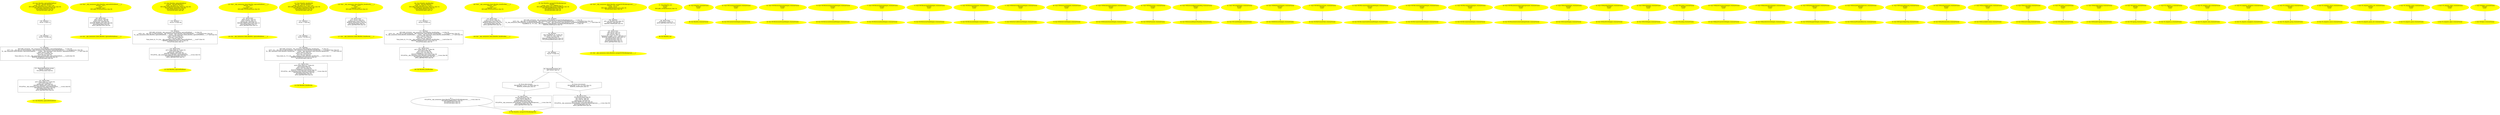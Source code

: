 digraph iCFG {
139 [label="139:  DeclStmt \n   *&i:int =5 [line 57]\n " shape="box"]
	

	 139 -> 138 ;
138 [label="138:  DeclStmt \n   *&x:int *=&i [line 58]\n " shape="box"]
	

	 138 -> 137 ;
137 [label="137:  DeclStmt \n   DECLARE_LOCALS(&__objc_anonymous_block_BlockVar_capturedNoNullDeref______5); [line 59]\n  n$37=_fun___objc_alloc_no_fail(sizeof(class __objc_anonymous_block_BlockVar_capturedNoNullDeref______5 ):unsigned long ) [line 59]\n  *&__objc_anonymous_block_BlockVar_capturedNoNullDeref______5:class __objc_anonymous_block_BlockVar_capturedNoNullDeref______5 =n$37 [line 59]\n  n$38=*&x:int * [line 59]\n  *n$37.x:int *=n$38 [line 59]\n  n$34=*&x:int * [line 59]\n  *&my_block:_fn_ (*)=(_fun___objc_anonymous_block_BlockVar_capturedNoNullDeref______5,n$34) [line 59]\n  REMOVE_TEMPS(n$37,n$38,n$34); [line 59]\n  NULLIFY(&x,false); [line 59]\n " shape="box"]
	

	 137 -> 133 ;
136 [label="136:  Return Stmt \n   n$35=*&x:int * [line 60]\n  n$36=*n$35:int  [line 60]\n  *&return:int =n$36 [line 60]\n  REMOVE_TEMPS(n$35,n$36); [line 60]\n  NULLIFY(&x,false); [line 60]\n  APPLY_ABSTRACTION; [line 60]\n " shape="box"]
	

	 136 -> 135 ;
135 [label="135: Exit __objc_anonymous_block_BlockVar_capturedNoNullDeref______5 \n  " color=yellow style=filled]
	

134 [label="134: Start __objc_anonymous_block_BlockVar_capturedNoNullDeref______5\nFormals:  x:int *\nLocals: \nCaptured:  x:int * \n   DECLARE_LOCALS(&return); [line 59]\n " color=yellow style=filled]
	

	 134 -> 136 ;
133 [label="133:  BinaryOperatorStmt: Assign \n   *&x:int *=0 [line 62]\n  NULLIFY(&x,false); [line 62]\n " shape="box"]
	

	 133 -> 132 ;
132 [label="132:  Return Stmt \n   n$32=*&my_block:_fn_ (*) [line 63]\n  n$33=n$32() [line 63]\n  *&return:int =n$33 [line 63]\n  REMOVE_TEMPS(n$32,n$33); [line 63]\n  NULLIFY(&__objc_anonymous_block_BlockVar_capturedNoNullDeref______5,true); [line 63]\n  NULLIFY(&my_block,false); [line 63]\n  NULLIFY(&i,false); [line 63]\n  APPLY_ABSTRACTION; [line 63]\n " shape="box"]
	

	 132 -> 131 ;
131 [label="131: Exit BlockVar_capturedNoNullDeref \n  " color=yellow style=filled]
	

130 [label="130: Start BlockVar_capturedNoNullDeref\nFormals:  self:class BlockVar *\nLocals:  my_block:_fn_ (*) x:int * i:int  \n   DECLARE_LOCALS(&return,&my_block,&x,&i); [line 56]\n  NULLIFY(&my_block,false); [line 56]\n  NULLIFY(&self,false); [line 56]\n  NULLIFY(&x,false); [line 56]\n " color=yellow style=filled]
	

	 130 -> 139 ;
129 [label="129:  DeclStmt \n   *&x:int *=0 [line 49]\n " shape="box"]
	

	 129 -> 128 ;
128 [label="128:  DeclStmt \n   DECLARE_LOCALS(&__objc_anonymous_block_BlockVar_capturedNullDeref______4); [line 50]\n  n$30=_fun___objc_alloc_no_fail(sizeof(class __objc_anonymous_block_BlockVar_capturedNullDeref______4 ):unsigned long ) [line 50]\n  *&__objc_anonymous_block_BlockVar_capturedNullDeref______4:class __objc_anonymous_block_BlockVar_capturedNullDeref______4 =n$30 [line 50]\n  n$31=*&x:int * [line 50]\n  *n$30.x:int *=n$31 [line 50]\n  n$27=*&x:int * [line 50]\n  *&my_block:_fn_ (*)=(_fun___objc_anonymous_block_BlockVar_capturedNullDeref______4,n$27) [line 50]\n  REMOVE_TEMPS(n$30,n$31,n$27); [line 50]\n  NULLIFY(&x,false); [line 50]\n " shape="box"]
	

	 128 -> 124 ;
127 [label="127:  Return Stmt \n   n$28=*&x:int * [line 51]\n  n$29=*n$28:int  [line 51]\n  *&return:int =n$29 [line 51]\n  REMOVE_TEMPS(n$28,n$29); [line 51]\n  NULLIFY(&x,false); [line 51]\n  APPLY_ABSTRACTION; [line 51]\n " shape="box"]
	

	 127 -> 126 ;
126 [label="126: Exit __objc_anonymous_block_BlockVar_capturedNullDeref______4 \n  " color=yellow style=filled]
	

125 [label="125: Start __objc_anonymous_block_BlockVar_capturedNullDeref______4\nFormals:  x:int *\nLocals: \nCaptured:  x:int * \n   DECLARE_LOCALS(&return); [line 50]\n " color=yellow style=filled]
	

	 125 -> 127 ;
124 [label="124:  Return Stmt \n   n$25=*&my_block:_fn_ (*) [line 53]\n  n$26=n$25() [line 53]\n  *&return:int =n$26 [line 53]\n  REMOVE_TEMPS(n$25,n$26); [line 53]\n  NULLIFY(&__objc_anonymous_block_BlockVar_capturedNullDeref______4,true); [line 53]\n  NULLIFY(&my_block,false); [line 53]\n  APPLY_ABSTRACTION; [line 53]\n " shape="box"]
	

	 124 -> 123 ;
123 [label="123: Exit BlockVar_capturedNullDeref \n  " color=yellow style=filled]
	

122 [label="122: Start BlockVar_capturedNullDeref\nFormals:  self:class BlockVar *\nLocals:  my_block:_fn_ (*) x:int * \n   DECLARE_LOCALS(&return,&my_block,&x); [line 48]\n  NULLIFY(&my_block,false); [line 48]\n  NULLIFY(&self,false); [line 48]\n  NULLIFY(&x,false); [line 48]\n " color=yellow style=filled]
	

	 122 -> 129 ;
121 [label="121:  DeclStmt \n   *&i:int =7 [line 40]\n " shape="box"]
	

	 121 -> 120 ;
120 [label="120:  DeclStmt \n   *&x:int *=&i [line 41]\n " shape="box"]
	

	 120 -> 119 ;
119 [label="119:  DeclStmt \n   DECLARE_LOCALS(&__objc_anonymous_block_BlockVar_blockPostOk______3); [line 42]\n  n$23=_fun___objc_alloc_no_fail(sizeof(class __objc_anonymous_block_BlockVar_blockPostOk______3 ):unsigned long ) [line 42]\n  *&__objc_anonymous_block_BlockVar_blockPostOk______3:class __objc_anonymous_block_BlockVar_blockPostOk______3 =n$23 [line 42]\n  n$24=*&x:int * [line 42]\n  *n$23.x:int *=n$24 [line 42]\n  n$21=*&x:int * [line 42]\n  *&my_block:_fn_ (*)=(_fun___objc_anonymous_block_BlockVar_blockPostOk______3,n$21) [line 42]\n  REMOVE_TEMPS(n$23,n$24,n$21); [line 42]\n  NULLIFY(&x,false); [line 42]\n " shape="box"]
	

	 119 -> 115 ;
118 [label="118:  Return Stmt \n   n$22=*&x:int * [line 43]\n  *&return:int *=n$22 [line 43]\n  REMOVE_TEMPS(n$22); [line 43]\n  NULLIFY(&x,false); [line 43]\n  APPLY_ABSTRACTION; [line 43]\n " shape="box"]
	

	 118 -> 117 ;
117 [label="117: Exit __objc_anonymous_block_BlockVar_blockPostOk______3 \n  " color=yellow style=filled]
	

116 [label="116: Start __objc_anonymous_block_BlockVar_blockPostOk______3\nFormals:  x:int *\nLocals: \nCaptured:  x:int * \n   DECLARE_LOCALS(&return); [line 42]\n " color=yellow style=filled]
	

	 116 -> 118 ;
115 [label="115:  Return Stmt \n   n$18=*&my_block:_fn_ (*) [line 45]\n  n$19=n$18() [line 45]\n  n$20=*n$19:int  [line 45]\n  *&return:int =n$20 [line 45]\n  REMOVE_TEMPS(n$18,n$19,n$20); [line 45]\n  NULLIFY(&__objc_anonymous_block_BlockVar_blockPostOk______3,true); [line 45]\n  NULLIFY(&my_block,false); [line 45]\n  NULLIFY(&i,false); [line 45]\n  APPLY_ABSTRACTION; [line 45]\n " shape="box"]
	

	 115 -> 114 ;
114 [label="114: Exit BlockVar_blockPostOk \n  " color=yellow style=filled]
	

113 [label="113: Start BlockVar_blockPostOk\nFormals:  self:class BlockVar *\nLocals:  my_block:_fn_ (*) x:int * i:int  \n   DECLARE_LOCALS(&return,&my_block,&x,&i); [line 39]\n  NULLIFY(&my_block,false); [line 39]\n  NULLIFY(&self,false); [line 39]\n  NULLIFY(&x,false); [line 39]\n " color=yellow style=filled]
	

	 113 -> 121 ;
112 [label="112:  DeclStmt \n   *&x:int *=0 [line 32]\n " shape="box"]
	

	 112 -> 111 ;
111 [label="111:  DeclStmt \n   DECLARE_LOCALS(&__objc_anonymous_block_BlockVar_blockPostBad______2); [line 33]\n  n$16=_fun___objc_alloc_no_fail(sizeof(class __objc_anonymous_block_BlockVar_blockPostBad______2 ):unsigned long ) [line 33]\n  *&__objc_anonymous_block_BlockVar_blockPostBad______2:class __objc_anonymous_block_BlockVar_blockPostBad______2 =n$16 [line 33]\n  n$17=*&x:int * [line 33]\n  *n$16.x:int *=n$17 [line 33]\n  n$14=*&x:int * [line 33]\n  *&my_block:_fn_ (*)=(_fun___objc_anonymous_block_BlockVar_blockPostBad______2,n$14) [line 33]\n  REMOVE_TEMPS(n$16,n$17,n$14); [line 33]\n  NULLIFY(&x,false); [line 33]\n " shape="box"]
	

	 111 -> 107 ;
110 [label="110:  Return Stmt \n   n$15=*&x:int * [line 34]\n  *&return:int *=n$15 [line 34]\n  REMOVE_TEMPS(n$15); [line 34]\n  NULLIFY(&x,false); [line 34]\n  APPLY_ABSTRACTION; [line 34]\n " shape="box"]
	

	 110 -> 109 ;
109 [label="109: Exit __objc_anonymous_block_BlockVar_blockPostBad______2 \n  " color=yellow style=filled]
	

108 [label="108: Start __objc_anonymous_block_BlockVar_blockPostBad______2\nFormals:  x:int *\nLocals: \nCaptured:  x:int * \n   DECLARE_LOCALS(&return); [line 33]\n " color=yellow style=filled]
	

	 108 -> 110 ;
107 [label="107:  Return Stmt \n   n$11=*&my_block:_fn_ (*) [line 36]\n  n$12=n$11() [line 36]\n  n$13=*n$12:int  [line 36]\n  *&return:int =n$13 [line 36]\n  REMOVE_TEMPS(n$11,n$12,n$13); [line 36]\n  NULLIFY(&__objc_anonymous_block_BlockVar_blockPostBad______2,true); [line 36]\n  NULLIFY(&my_block,false); [line 36]\n  APPLY_ABSTRACTION; [line 36]\n " shape="box"]
	

	 107 -> 106 ;
106 [label="106: Exit BlockVar_blockPostBad \n  " color=yellow style=filled]
	

105 [label="105: Start BlockVar_blockPostBad\nFormals:  self:class BlockVar *\nLocals:  my_block:_fn_ (*) x:int * \n   DECLARE_LOCALS(&return,&my_block,&x); [line 31]\n  NULLIFY(&my_block,false); [line 31]\n  NULLIFY(&self,false); [line 31]\n  NULLIFY(&x,false); [line 31]\n " color=yellow style=filled]
	

	 105 -> 112 ;
104 [label="104:  DeclStmt \n   DECLARE_LOCALS(&__objc_anonymous_block_BlockVar_navigateToURLInBackground______1); [line 19]\n  n$10=_fun___objc_alloc_no_fail(sizeof(class __objc_anonymous_block_BlockVar_navigateToURLInBackground______1 ):unsigned long ) [line 19]\n  *&__objc_anonymous_block_BlockVar_navigateToURLInBackground______1:class __objc_anonymous_block_BlockVar_navigateToURLInBackground______1 =n$10 [line 19]\n  *&addBlock:_fn_ (*)=(_fun___objc_anonymous_block_BlockVar_navigateToURLInBackground______1) [line 19]\n  REMOVE_TEMPS(n$10); [line 19]\n " shape="box"]
	

	 104 -> 99 ;
103 [label="103:  DeclStmt \n   n$9=_fun_BlockVar_test() [line 20]\n  *&res:int =n$9 [line 20]\n  REMOVE_TEMPS(n$9); [line 20]\n " shape="box"]
	

	 103 -> 102 ;
102 [label="102:  Return Stmt \n   n$6=*&a:int  [line 21]\n  n$7=*&b:int  [line 21]\n  n$8=*&res:int  [line 21]\n  *&return:int =((n$6 + n$7) + n$8) [line 21]\n  REMOVE_TEMPS(n$6,n$7,n$8); [line 21]\n  NULLIFY(&a,false); [line 21]\n  NULLIFY(&b,false); [line 21]\n  NULLIFY(&res,false); [line 21]\n  APPLY_ABSTRACTION; [line 21]\n " shape="box"]
	

	 102 -> 101 ;
101 [label="101: Exit __objc_anonymous_block_BlockVar_navigateToURLInBackground______1 \n  " color=yellow style=filled]
	

100 [label="100: Start __objc_anonymous_block_BlockVar_navigateToURLInBackground______1\nFormals:  a:int  b:int \nLocals:  res:int  \n   DECLARE_LOCALS(&return,&res); [line 19]\n  NULLIFY(&res,false); [line 19]\n " color=yellow style=filled]
	

	 100 -> 103 ;
99 [label="99:  DeclStmt \n   n$4=*&addBlock:_fn_ (*) [line 23]\n  n$5=n$4(1:int ,2:int ) [line 23]\n  *&x:int =n$5 [line 23]\n  REMOVE_TEMPS(n$4,n$5); [line 23]\n  NULLIFY(&addBlock,false); [line 23]\n " shape="box"]
	

	 99 -> 98 ;
98 [label="98:  DeclStmt \n   *&p:int *=0 [line 24]\n " shape="box"]
	

	 98 -> 93 ;
97 [label="97:  Return Stmt \n   NULLIFY(&p,false); [line 28]\n  n$3=*&x:int  [line 28]\n  *&return:int =n$3 [line 28]\n  REMOVE_TEMPS(n$3); [line 28]\n  NULLIFY(&__objc_anonymous_block_BlockVar_navigateToURLInBackground______1,true); [line 28]\n  NULLIFY(&x,false); [line 28]\n  APPLY_ABSTRACTION; [line 28]\n " shape="box"]
	

	 97 -> 91 ;
96 [label="96:  Return Stmt \n   NULLIFY(&x,false); [line 26]\n  n$1=*&p:int * [line 26]\n  n$2=*n$1:int  [line 26]\n  *&return:int =n$2 [line 26]\n  REMOVE_TEMPS(n$1,n$2); [line 26]\n  NULLIFY(&__objc_anonymous_block_BlockVar_navigateToURLInBackground______1,true); [line 26]\n  NULLIFY(&p,false); [line 26]\n  APPLY_ABSTRACTION; [line 26]\n " shape="box"]
	

	 96 -> 91 ;
95 [label="95: Prune (false branch) \n   PRUNE(((n$0 == 8) == 0), false); [line 25]\n  REMOVE_TEMPS(n$0); [line 25]\n " shape="invhouse"]
	

	 95 -> 97 ;
94 [label="94: Prune (true branch) \n   PRUNE(((n$0 == 8) != 0), true); [line 25]\n  REMOVE_TEMPS(n$0); [line 25]\n " shape="invhouse"]
	

	 94 -> 96 ;
93 [label="93:  BinaryOperatorStmt: EQ \n   n$0=*&x:int  [line 25]\n " shape="box"]
	

	 93 -> 94 ;
	 93 -> 95 ;
92 [label="92: + \n   NULLIFY(&__objc_anonymous_block_BlockVar_navigateToURLInBackground______1,true); [line 25]\n  NULLIFY(&addBlock,false); [line 25]\n  NULLIFY(&p,false); [line 25]\n  NULLIFY(&x,false); [line 25]\n " ]
	

	 92 -> 91 ;
91 [label="91: Exit BlockVar_navigateToURLInBackground \n  " color=yellow style=filled]
	

90 [label="90: Start BlockVar_navigateToURLInBackground\nFormals: \nLocals:  p:int * x:int  addBlock:_fn_ (*) \n   DECLARE_LOCALS(&return,&p,&x,&addBlock); [line 18]\n  NULLIFY(&addBlock,false); [line 18]\n  NULLIFY(&p,false); [line 18]\n  NULLIFY(&x,false); [line 18]\n " color=yellow style=filled]
	

	 90 -> 104 ;
89 [label="89:  Return Stmt \n   *&return:int =5 [line 15]\n  APPLY_ABSTRACTION; [line 15]\n " shape="box"]
	

	 89 -> 88 ;
88 [label="88: Exit BlockVar_test \n  " color=yellow style=filled]
	

87 [label="87: Start BlockVar_test\nFormals: \nLocals:  \n   DECLARE_LOCALS(&return); [line 14]\n " color=yellow style=filled]
	

	 87 -> 89 ;
86 [label="86: Exit BlockVar_frontendChecks \n  " color=yellow style=filled]
	

85 [label="85: Start BlockVar_frontendChecks\nFormals: \nLocals:  \n  " color=yellow style=filled]
	

	 85 -> 86 ;
84 [label="84: Exit NSUserActivityDelegate_frontendChecks \n  " color=yellow style=filled]
	

83 [label="83: Start NSUserActivityDelegate_frontendChecks\nFormals: \nLocals:  \n  " color=yellow style=filled]
	

	 83 -> 84 ;
82 [label="82: Exit NSURLSessionStreamDelegate_frontendChecks \n  " color=yellow style=filled]
	

81 [label="81: Start NSURLSessionStreamDelegate_frontendChecks\nFormals: \nLocals:  \n  " color=yellow style=filled]
	

	 81 -> 82 ;
80 [label="80: Exit NSURLSessionDownloadDelegate_frontendChecks \n  " color=yellow style=filled]
	

79 [label="79: Start NSURLSessionDownloadDelegate_frontendChecks\nFormals: \nLocals:  \n  " color=yellow style=filled]
	

	 79 -> 80 ;
78 [label="78: Exit NSURLSessionDataDelegate_frontendChecks \n  " color=yellow style=filled]
	

77 [label="77: Start NSURLSessionDataDelegate_frontendChecks\nFormals: \nLocals:  \n  " color=yellow style=filled]
	

	 77 -> 78 ;
76 [label="76: Exit NSURLSessionTaskDelegate_frontendChecks \n  " color=yellow style=filled]
	

75 [label="75: Start NSURLSessionTaskDelegate_frontendChecks\nFormals: \nLocals:  \n  " color=yellow style=filled]
	

	 75 -> 76 ;
74 [label="74: Exit NSURLSessionDelegate_frontendChecks \n  " color=yellow style=filled]
	

73 [label="73: Start NSURLSessionDelegate_frontendChecks\nFormals: \nLocals:  \n  " color=yellow style=filled]
	

	 73 -> 74 ;
72 [label="72: Exit NSNetServiceBrowserDelegate_frontendChecks \n  " color=yellow style=filled]
	

71 [label="71: Start NSNetServiceBrowserDelegate_frontendChecks\nFormals: \nLocals:  \n  " color=yellow style=filled]
	

	 71 -> 72 ;
70 [label="70: Exit NSNetServiceDelegate_frontendChecks \n  " color=yellow style=filled]
	

69 [label="69: Start NSNetServiceDelegate_frontendChecks\nFormals: \nLocals:  \n  " color=yellow style=filled]
	

	 69 -> 70 ;
68 [label="68: Exit NSMetadataQueryDelegate_frontendChecks \n  " color=yellow style=filled]
	

67 [label="67: Start NSMetadataQueryDelegate_frontendChecks\nFormals: \nLocals:  \n  " color=yellow style=filled]
	

	 67 -> 68 ;
66 [label="66: Exit NSFilePresenter_frontendChecks \n  " color=yellow style=filled]
	

65 [label="65: Start NSFilePresenter_frontendChecks\nFormals: \nLocals:  \n  " color=yellow style=filled]
	

	 65 -> 66 ;
64 [label="64: Exit NSExtensionRequestHandling_frontendChecks \n  " color=yellow style=filled]
	

63 [label="63: Start NSExtensionRequestHandling_frontendChecks\nFormals: \nLocals:  \n  " color=yellow style=filled]
	

	 63 -> 64 ;
62 [label="62: Exit NSCacheDelegate_frontendChecks \n  " color=yellow style=filled]
	

61 [label="61: Start NSCacheDelegate_frontendChecks\nFormals: \nLocals:  \n  " color=yellow style=filled]
	

	 61 -> 62 ;
60 [label="60: Exit NSXMLParserDelegate_frontendChecks \n  " color=yellow style=filled]
	

59 [label="59: Start NSXMLParserDelegate_frontendChecks\nFormals: \nLocals:  \n  " color=yellow style=filled]
	

	 59 -> 60 ;
58 [label="58: Exit NSURLProtocolClient_frontendChecks \n  " color=yellow style=filled]
	

57 [label="57: Start NSURLProtocolClient_frontendChecks\nFormals: \nLocals:  \n  " color=yellow style=filled]
	

	 57 -> 58 ;
56 [label="56: Exit NSURLConnectionDownloadDelegate_frontendChecks \n  " color=yellow style=filled]
	

55 [label="55: Start NSURLConnectionDownloadDelegate_frontendChecks\nFormals: \nLocals:  \n  " color=yellow style=filled]
	

	 55 -> 56 ;
54 [label="54: Exit NSURLConnectionDataDelegate_frontendChecks \n  " color=yellow style=filled]
	

53 [label="53: Start NSURLConnectionDataDelegate_frontendChecks\nFormals: \nLocals:  \n  " color=yellow style=filled]
	

	 53 -> 54 ;
52 [label="52: Exit NSURLConnectionDelegate_frontendChecks \n  " color=yellow style=filled]
	

51 [label="51: Start NSURLConnectionDelegate_frontendChecks\nFormals: \nLocals:  \n  " color=yellow style=filled]
	

	 51 -> 52 ;
50 [label="50: Exit NSURLAuthenticationChallengeSender_frontendChecks \n  " color=yellow style=filled]
	

49 [label="49: Start NSURLAuthenticationChallengeSender_frontendChecks\nFormals: \nLocals:  \n  " color=yellow style=filled]
	

	 49 -> 50 ;
48 [label="48: Exit NSStreamDelegate_frontendChecks \n  " color=yellow style=filled]
	

47 [label="47: Start NSStreamDelegate_frontendChecks\nFormals: \nLocals:  \n  " color=yellow style=filled]
	

	 47 -> 48 ;
46 [label="46: Exit NSMachPortDelegate_frontendChecks \n  " color=yellow style=filled]
	

45 [label="45: Start NSMachPortDelegate_frontendChecks\nFormals: \nLocals:  \n  " color=yellow style=filled]
	

	 45 -> 46 ;
44 [label="44: Exit NSPortDelegate_frontendChecks \n  " color=yellow style=filled]
	

43 [label="43: Start NSPortDelegate_frontendChecks\nFormals: \nLocals:  \n  " color=yellow style=filled]
	

	 43 -> 44 ;
42 [label="42: Exit NSLocking_frontendChecks \n  " color=yellow style=filled]
	

41 [label="41: Start NSLocking_frontendChecks\nFormals: \nLocals:  \n  " color=yellow style=filled]
	

	 41 -> 42 ;
40 [label="40: Exit NSKeyedUnarchiverDelegate_frontendChecks \n  " color=yellow style=filled]
	

39 [label="39: Start NSKeyedUnarchiverDelegate_frontendChecks\nFormals: \nLocals:  \n  " color=yellow style=filled]
	

	 39 -> 40 ;
38 [label="38: Exit NSKeyedArchiverDelegate_frontendChecks \n  " color=yellow style=filled]
	

37 [label="37: Start NSKeyedArchiverDelegate_frontendChecks\nFormals: \nLocals:  \n  " color=yellow style=filled]
	

	 37 -> 38 ;
36 [label="36: Exit NSFileManagerDelegate_frontendChecks \n  " color=yellow style=filled]
	

35 [label="35: Start NSFileManagerDelegate_frontendChecks\nFormals: \nLocals:  \n  " color=yellow style=filled]
	

	 35 -> 36 ;
34 [label="34: Exit NSDecimalNumberBehaviors_frontendChecks \n  " color=yellow style=filled]
	

33 [label="33: Start NSDecimalNumberBehaviors_frontendChecks\nFormals: \nLocals:  \n  " color=yellow style=filled]
	

	 33 -> 34 ;
32 [label="32: Exit NSProgressReporting_frontendChecks \n  " color=yellow style=filled]
	

31 [label="31: Start NSProgressReporting_frontendChecks\nFormals: \nLocals:  \n  " color=yellow style=filled]
	

	 31 -> 32 ;
30 [label="30: Exit NSFastEnumeration_frontendChecks \n  " color=yellow style=filled]
	

29 [label="29: Start NSFastEnumeration_frontendChecks\nFormals: \nLocals:  \n  " color=yellow style=filled]
	

	 29 -> 30 ;
28 [label="28: Exit NSDiscardableContent_frontendChecks \n  " color=yellow style=filled]
	

27 [label="27: Start NSDiscardableContent_frontendChecks\nFormals: \nLocals:  \n  " color=yellow style=filled]
	

	 27 -> 28 ;
26 [label="26: Exit NSSecureCoding_frontendChecks \n  " color=yellow style=filled]
	

25 [label="25: Start NSSecureCoding_frontendChecks\nFormals: \nLocals:  \n  " color=yellow style=filled]
	

	 25 -> 26 ;
24 [label="24: Exit NSCoding_frontendChecks \n  " color=yellow style=filled]
	

23 [label="23: Start NSCoding_frontendChecks\nFormals: \nLocals:  \n  " color=yellow style=filled]
	

	 23 -> 24 ;
22 [label="22: Exit NSMutableCopying_frontendChecks \n  " color=yellow style=filled]
	

21 [label="21: Start NSMutableCopying_frontendChecks\nFormals: \nLocals:  \n  " color=yellow style=filled]
	

	 21 -> 22 ;
20 [label="20: Exit NSCopying_frontendChecks \n  " color=yellow style=filled]
	

19 [label="19: Start NSCopying_frontendChecks\nFormals: \nLocals:  \n  " color=yellow style=filled]
	

	 19 -> 20 ;
18 [label="18: Exit OS_dispatch_io_frontendChecks \n  " color=yellow style=filled]
	

17 [label="17: Start OS_dispatch_io_frontendChecks\nFormals: \nLocals:  \n  " color=yellow style=filled]
	

	 17 -> 18 ;
16 [label="16: Exit OS_dispatch_data_frontendChecks \n  " color=yellow style=filled]
	

15 [label="15: Start OS_dispatch_data_frontendChecks\nFormals: \nLocals:  \n  " color=yellow style=filled]
	

	 15 -> 16 ;
14 [label="14: Exit OS_dispatch_semaphore_frontendChecks \n  " color=yellow style=filled]
	

13 [label="13: Start OS_dispatch_semaphore_frontendChecks\nFormals: \nLocals:  \n  " color=yellow style=filled]
	

	 13 -> 14 ;
12 [label="12: Exit OS_dispatch_group_frontendChecks \n  " color=yellow style=filled]
	

11 [label="11: Start OS_dispatch_group_frontendChecks\nFormals: \nLocals:  \n  " color=yellow style=filled]
	

	 11 -> 12 ;
10 [label="10: Exit OS_dispatch_source_frontendChecks \n  " color=yellow style=filled]
	

9 [label="9: Start OS_dispatch_source_frontendChecks\nFormals: \nLocals:  \n  " color=yellow style=filled]
	

	 9 -> 10 ;
8 [label="8: Exit OS_dispatch_queue_attr_frontendChecks \n  " color=yellow style=filled]
	

7 [label="7: Start OS_dispatch_queue_attr_frontendChecks\nFormals: \nLocals:  \n  " color=yellow style=filled]
	

	 7 -> 8 ;
6 [label="6: Exit OS_dispatch_queue_frontendChecks \n  " color=yellow style=filled]
	

5 [label="5: Start OS_dispatch_queue_frontendChecks\nFormals: \nLocals:  \n  " color=yellow style=filled]
	

	 5 -> 6 ;
4 [label="4: Exit OS_dispatch_object_frontendChecks \n  " color=yellow style=filled]
	

3 [label="3: Start OS_dispatch_object_frontendChecks\nFormals: \nLocals:  \n  " color=yellow style=filled]
	

	 3 -> 4 ;
2 [label="2: Exit NSObject_frontendChecks \n  " color=yellow style=filled]
	

1 [label="1: Start NSObject_frontendChecks\nFormals: \nLocals:  \n  " color=yellow style=filled]
	

	 1 -> 2 ;
}
